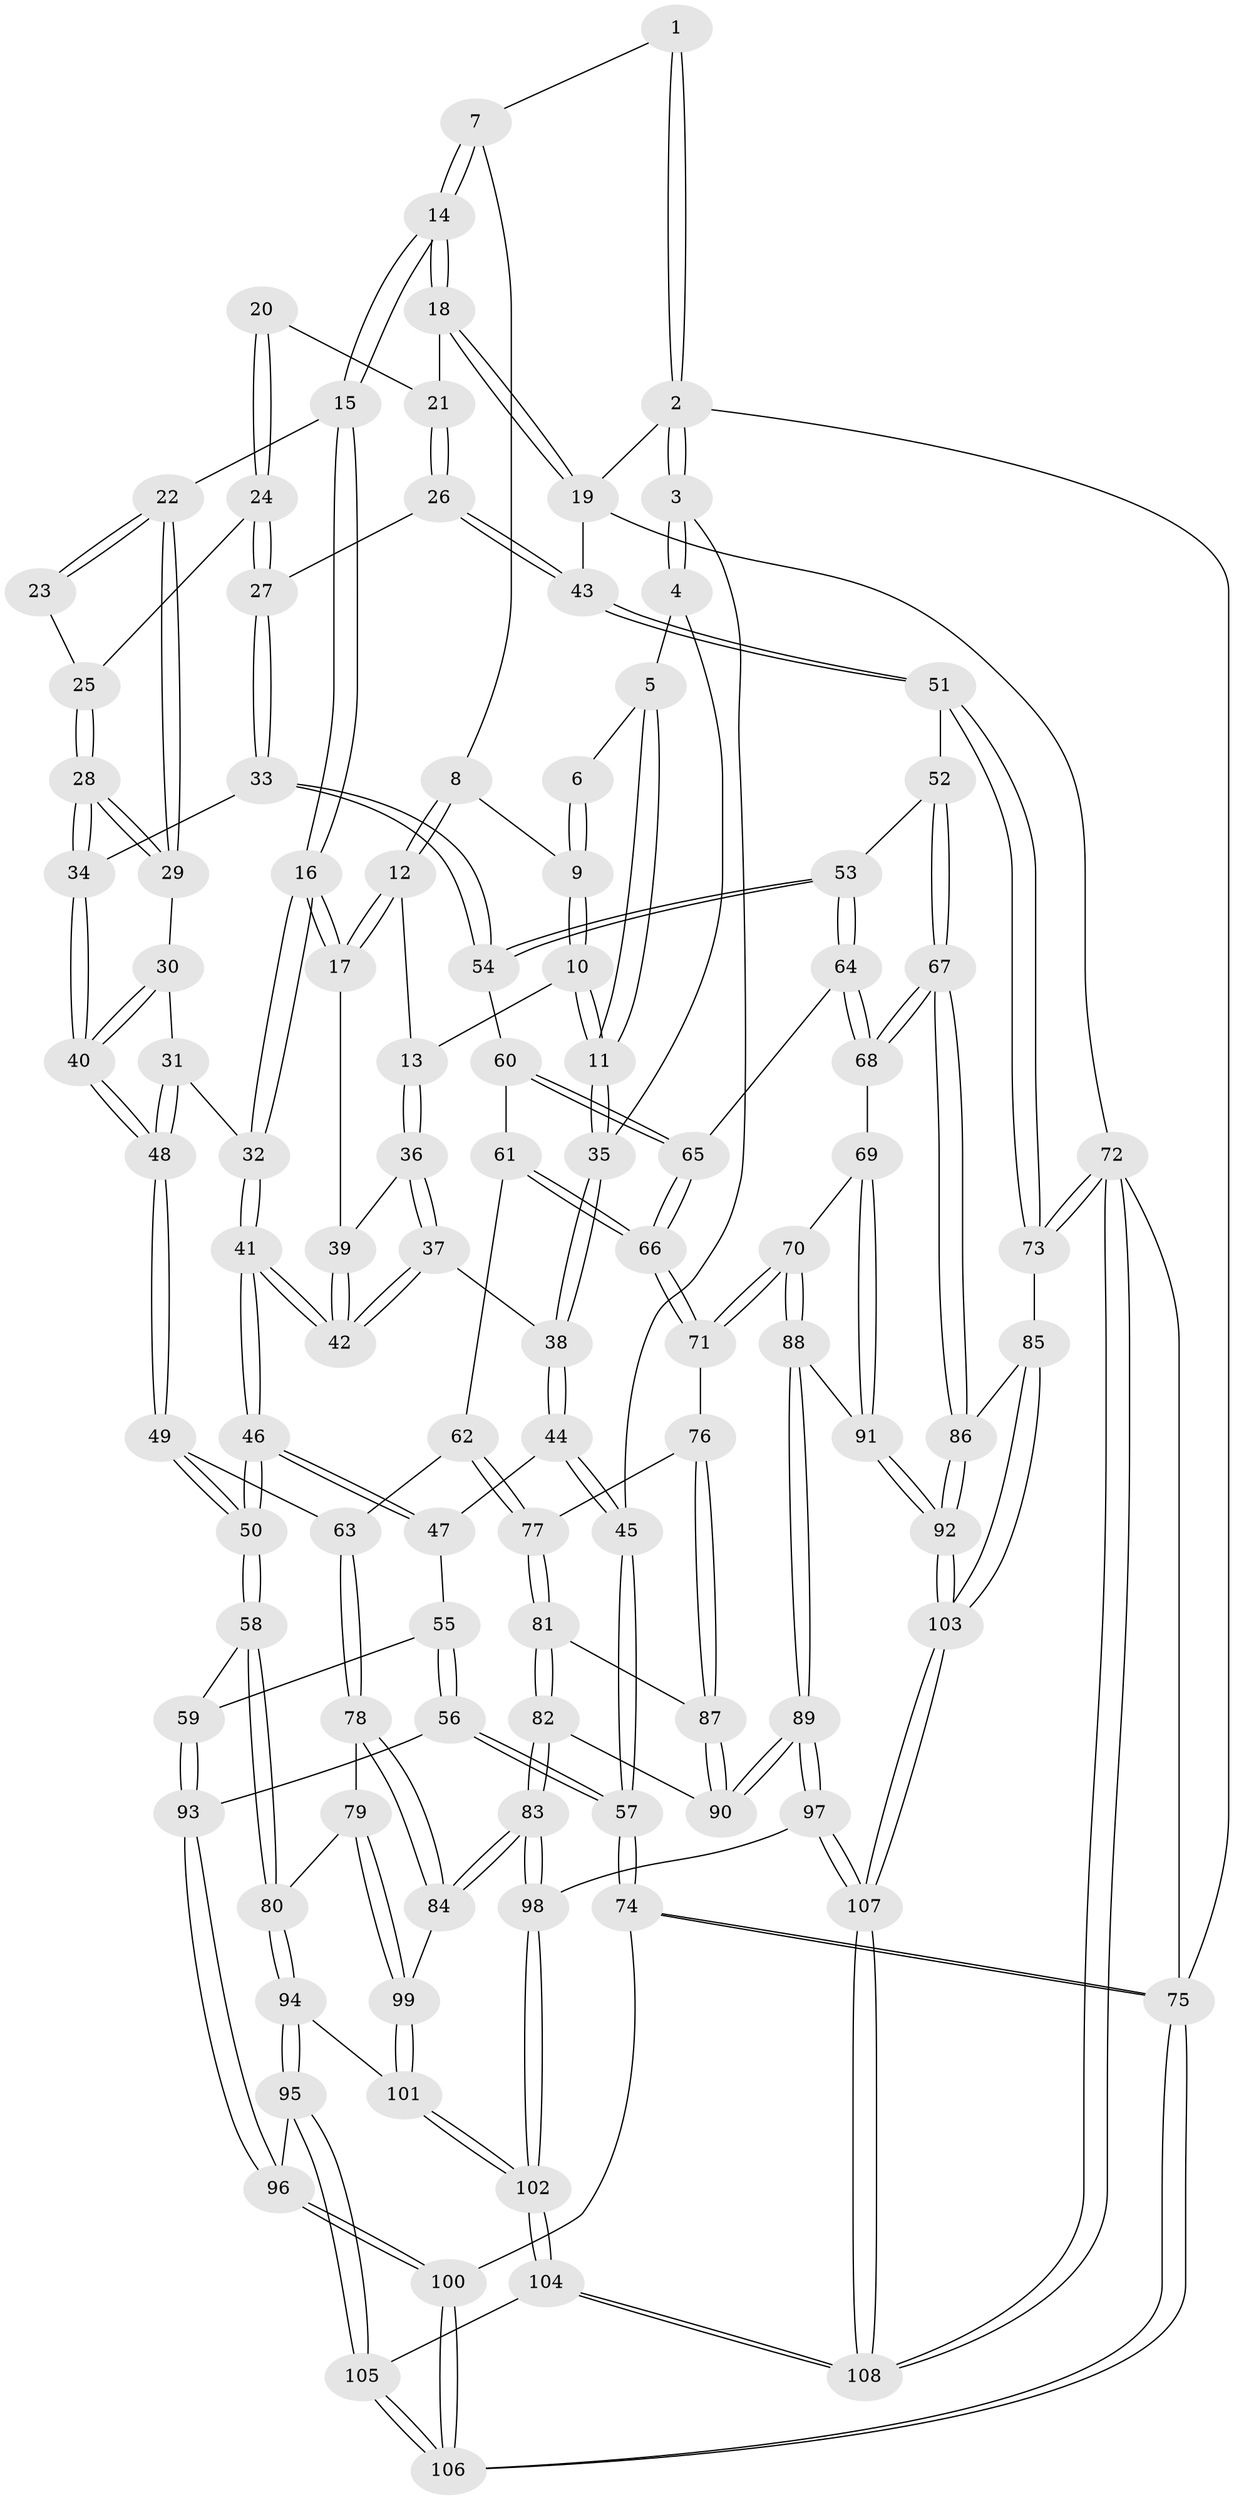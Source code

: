 // Generated by graph-tools (version 1.1) at 2025/59/03/09/25 04:59:39]
// undirected, 108 vertices, 267 edges
graph export_dot {
graph [start="1"]
  node [color=gray90,style=filled];
  1 [pos="+0.14506378177504883+0"];
  2 [pos="+0+0"];
  3 [pos="+0+0"];
  4 [pos="+0+0.07946843817370523"];
  5 [pos="+0.10728997185521319+0.06259954475341076"];
  6 [pos="+0.1380642934591975+0.023938569831492045"];
  7 [pos="+0.45980018971104575+0"];
  8 [pos="+0.27511394297604935+0.049396756941137314"];
  9 [pos="+0.17710565943969506+0.07829232504261377"];
  10 [pos="+0.1840521496726011+0.10884665236482409"];
  11 [pos="+0.08642219153149633+0.16642695222334805"];
  12 [pos="+0.23566008850475148+0.1506887795768406"];
  13 [pos="+0.23013578455077383+0.1492225145451895"];
  14 [pos="+0.46826325217871984+0"];
  15 [pos="+0.4842379358097786+0"];
  16 [pos="+0.30761705525060745+0.19121719315456048"];
  17 [pos="+0.2527994022041083+0.16761271557236337"];
  18 [pos="+1+0"];
  19 [pos="+1+0"];
  20 [pos="+0.7656324621499561+0.04561152622225066"];
  21 [pos="+0.9302332717758343+0"];
  22 [pos="+0.4909350179030493+0"];
  23 [pos="+0.581493688305704+0.011465164360624077"];
  24 [pos="+0.6934285454356404+0.12017433805271148"];
  25 [pos="+0.6847936800960864+0.11288945657201864"];
  26 [pos="+0.7857253416766709+0.24468367340831412"];
  27 [pos="+0.7771639898450262+0.24853542309068294"];
  28 [pos="+0.5611411597684546+0.22010813560933656"];
  29 [pos="+0.5019969151188762+0.09371928573642692"];
  30 [pos="+0.44393744794344825+0.18449971903029594"];
  31 [pos="+0.35097721005846094+0.2617884014390604"];
  32 [pos="+0.33026473201306844+0.2513761698001941"];
  33 [pos="+0.7334104256791114+0.30504571176128076"];
  34 [pos="+0.597814342577753+0.31446490726865595"];
  35 [pos="+0.08450716302455974+0.16943944905618774"];
  36 [pos="+0.13087660054012967+0.2065509767391616"];
  37 [pos="+0.10917641911201649+0.21634740737237818"];
  38 [pos="+0.09355018099140476+0.21384777587149298"];
  39 [pos="+0.21954410659247478+0.21156850243011904"];
  40 [pos="+0.506701073441732+0.38501947522931995"];
  41 [pos="+0.2239590087925986+0.3193190398625956"];
  42 [pos="+0.19323140754417661+0.2717462135197733"];
  43 [pos="+1+0.32077309643171653"];
  44 [pos="+0.018316628195199556+0.31035965350725536"];
  45 [pos="+0+0.3651704790975775"];
  46 [pos="+0.20953316876711378+0.36415461344395206"];
  47 [pos="+0.10603440246170931+0.36361263013528977"];
  48 [pos="+0.47257123290996755+0.4174862467234885"];
  49 [pos="+0.4584447287579335+0.4620602954897811"];
  50 [pos="+0.2957011181891767+0.5242702960015548"];
  51 [pos="+1+0.4044543719503406"];
  52 [pos="+0.9771274729173971+0.475941366542757"];
  53 [pos="+0.8271558615590566+0.45296410975442525"];
  54 [pos="+0.7695525703144143+0.40785358017272955"];
  55 [pos="+0.1042062350435175+0.3882793174530705"];
  56 [pos="+0.057467529566588724+0.6118584184557451"];
  57 [pos="+0+0.7068052132992065"];
  58 [pos="+0.2834204455627163+0.5401698971286738"];
  59 [pos="+0.2139601478041998+0.5668070732424737"];
  60 [pos="+0.7182488742232921+0.4792120639970577"];
  61 [pos="+0.6817605427644351+0.5206718617542451"];
  62 [pos="+0.5530791289661721+0.536346802329384"];
  63 [pos="+0.48635198675785535+0.49471270305270976"];
  64 [pos="+0.810175855522511+0.5654030195821859"];
  65 [pos="+0.7807516583317337+0.5778705883821784"];
  66 [pos="+0.732177527000764+0.6080305317269343"];
  67 [pos="+0.896702719088572+0.6275565536150579"];
  68 [pos="+0.8739030103754164+0.6266257896060666"];
  69 [pos="+0.8297307467603713+0.6594896541278992"];
  70 [pos="+0.7382801974107417+0.6329510269061176"];
  71 [pos="+0.7293237236617724+0.6211497453243354"];
  72 [pos="+1+1"];
  73 [pos="+1+0.7396732439619065"];
  74 [pos="+0+0.7429060145567519"];
  75 [pos="+0+1"];
  76 [pos="+0.68636974821964+0.6403836261652396"];
  77 [pos="+0.57287078742864+0.5783907585049642"];
  78 [pos="+0.485223673046182+0.5077473697955637"];
  79 [pos="+0.4523796125994209+0.6957569079938266"];
  80 [pos="+0.3455351184719193+0.7101626841625578"];
  81 [pos="+0.5781967941555703+0.6449056911812884"];
  82 [pos="+0.5725408006672353+0.6847057170186478"];
  83 [pos="+0.5412633203761178+0.7539298194329949"];
  84 [pos="+0.5229548080096424+0.7445614449044592"];
  85 [pos="+1+0.74033936793675"];
  86 [pos="+0.9792398323098683+0.7379245604678524"];
  87 [pos="+0.6693768949897987+0.6749912337362323"];
  88 [pos="+0.7652719889128535+0.8035150545395121"];
  89 [pos="+0.6946360293851335+0.8286068177076306"];
  90 [pos="+0.6664635391034069+0.6934566342797354"];
  91 [pos="+0.7825618103288079+0.8025897546650543"];
  92 [pos="+0.8387103270296468+0.8180514956634445"];
  93 [pos="+0.14589998578007676+0.5970164213125777"];
  94 [pos="+0.3372965267987213+0.7560057093456922"];
  95 [pos="+0.255214597080444+0.7970073394019994"];
  96 [pos="+0.2476233330504871+0.7969963854865743"];
  97 [pos="+0.6690515181738913+0.8482220034161719"];
  98 [pos="+0.6073526943293085+0.8798295286621195"];
  99 [pos="+0.5155114056669537+0.7421484774852097"];
  100 [pos="+0.11975261770128089+0.8641391143595122"];
  101 [pos="+0.37554684596545407+0.7987689747330111"];
  102 [pos="+0.493985045035185+1"];
  103 [pos="+0.9224080883772603+1"];
  104 [pos="+0.4849784233452544+1"];
  105 [pos="+0.3941588300464734+1"];
  106 [pos="+0.333407526018013+1"];
  107 [pos="+0.9572219573926151+1"];
  108 [pos="+1+1"];
  1 -- 2;
  1 -- 2;
  1 -- 7;
  2 -- 3;
  2 -- 3;
  2 -- 19;
  2 -- 75;
  3 -- 4;
  3 -- 4;
  3 -- 45;
  4 -- 5;
  4 -- 35;
  5 -- 6;
  5 -- 11;
  5 -- 11;
  6 -- 9;
  6 -- 9;
  7 -- 8;
  7 -- 14;
  7 -- 14;
  8 -- 9;
  8 -- 12;
  8 -- 12;
  9 -- 10;
  9 -- 10;
  10 -- 11;
  10 -- 11;
  10 -- 13;
  11 -- 35;
  11 -- 35;
  12 -- 13;
  12 -- 17;
  12 -- 17;
  13 -- 36;
  13 -- 36;
  14 -- 15;
  14 -- 15;
  14 -- 18;
  14 -- 18;
  15 -- 16;
  15 -- 16;
  15 -- 22;
  16 -- 17;
  16 -- 17;
  16 -- 32;
  16 -- 32;
  17 -- 39;
  18 -- 19;
  18 -- 19;
  18 -- 21;
  19 -- 43;
  19 -- 72;
  20 -- 21;
  20 -- 24;
  20 -- 24;
  21 -- 26;
  21 -- 26;
  22 -- 23;
  22 -- 23;
  22 -- 29;
  22 -- 29;
  23 -- 25;
  24 -- 25;
  24 -- 27;
  24 -- 27;
  25 -- 28;
  25 -- 28;
  26 -- 27;
  26 -- 43;
  26 -- 43;
  27 -- 33;
  27 -- 33;
  28 -- 29;
  28 -- 29;
  28 -- 34;
  28 -- 34;
  29 -- 30;
  30 -- 31;
  30 -- 40;
  30 -- 40;
  31 -- 32;
  31 -- 48;
  31 -- 48;
  32 -- 41;
  32 -- 41;
  33 -- 34;
  33 -- 54;
  33 -- 54;
  34 -- 40;
  34 -- 40;
  35 -- 38;
  35 -- 38;
  36 -- 37;
  36 -- 37;
  36 -- 39;
  37 -- 38;
  37 -- 42;
  37 -- 42;
  38 -- 44;
  38 -- 44;
  39 -- 42;
  39 -- 42;
  40 -- 48;
  40 -- 48;
  41 -- 42;
  41 -- 42;
  41 -- 46;
  41 -- 46;
  43 -- 51;
  43 -- 51;
  44 -- 45;
  44 -- 45;
  44 -- 47;
  45 -- 57;
  45 -- 57;
  46 -- 47;
  46 -- 47;
  46 -- 50;
  46 -- 50;
  47 -- 55;
  48 -- 49;
  48 -- 49;
  49 -- 50;
  49 -- 50;
  49 -- 63;
  50 -- 58;
  50 -- 58;
  51 -- 52;
  51 -- 73;
  51 -- 73;
  52 -- 53;
  52 -- 67;
  52 -- 67;
  53 -- 54;
  53 -- 54;
  53 -- 64;
  53 -- 64;
  54 -- 60;
  55 -- 56;
  55 -- 56;
  55 -- 59;
  56 -- 57;
  56 -- 57;
  56 -- 93;
  57 -- 74;
  57 -- 74;
  58 -- 59;
  58 -- 80;
  58 -- 80;
  59 -- 93;
  59 -- 93;
  60 -- 61;
  60 -- 65;
  60 -- 65;
  61 -- 62;
  61 -- 66;
  61 -- 66;
  62 -- 63;
  62 -- 77;
  62 -- 77;
  63 -- 78;
  63 -- 78;
  64 -- 65;
  64 -- 68;
  64 -- 68;
  65 -- 66;
  65 -- 66;
  66 -- 71;
  66 -- 71;
  67 -- 68;
  67 -- 68;
  67 -- 86;
  67 -- 86;
  68 -- 69;
  69 -- 70;
  69 -- 91;
  69 -- 91;
  70 -- 71;
  70 -- 71;
  70 -- 88;
  70 -- 88;
  71 -- 76;
  72 -- 73;
  72 -- 73;
  72 -- 108;
  72 -- 108;
  72 -- 75;
  73 -- 85;
  74 -- 75;
  74 -- 75;
  74 -- 100;
  75 -- 106;
  75 -- 106;
  76 -- 77;
  76 -- 87;
  76 -- 87;
  77 -- 81;
  77 -- 81;
  78 -- 79;
  78 -- 84;
  78 -- 84;
  79 -- 80;
  79 -- 99;
  79 -- 99;
  80 -- 94;
  80 -- 94;
  81 -- 82;
  81 -- 82;
  81 -- 87;
  82 -- 83;
  82 -- 83;
  82 -- 90;
  83 -- 84;
  83 -- 84;
  83 -- 98;
  83 -- 98;
  84 -- 99;
  85 -- 86;
  85 -- 103;
  85 -- 103;
  86 -- 92;
  86 -- 92;
  87 -- 90;
  87 -- 90;
  88 -- 89;
  88 -- 89;
  88 -- 91;
  89 -- 90;
  89 -- 90;
  89 -- 97;
  89 -- 97;
  91 -- 92;
  91 -- 92;
  92 -- 103;
  92 -- 103;
  93 -- 96;
  93 -- 96;
  94 -- 95;
  94 -- 95;
  94 -- 101;
  95 -- 96;
  95 -- 105;
  95 -- 105;
  96 -- 100;
  96 -- 100;
  97 -- 98;
  97 -- 107;
  97 -- 107;
  98 -- 102;
  98 -- 102;
  99 -- 101;
  99 -- 101;
  100 -- 106;
  100 -- 106;
  101 -- 102;
  101 -- 102;
  102 -- 104;
  102 -- 104;
  103 -- 107;
  103 -- 107;
  104 -- 105;
  104 -- 108;
  104 -- 108;
  105 -- 106;
  105 -- 106;
  107 -- 108;
  107 -- 108;
}

